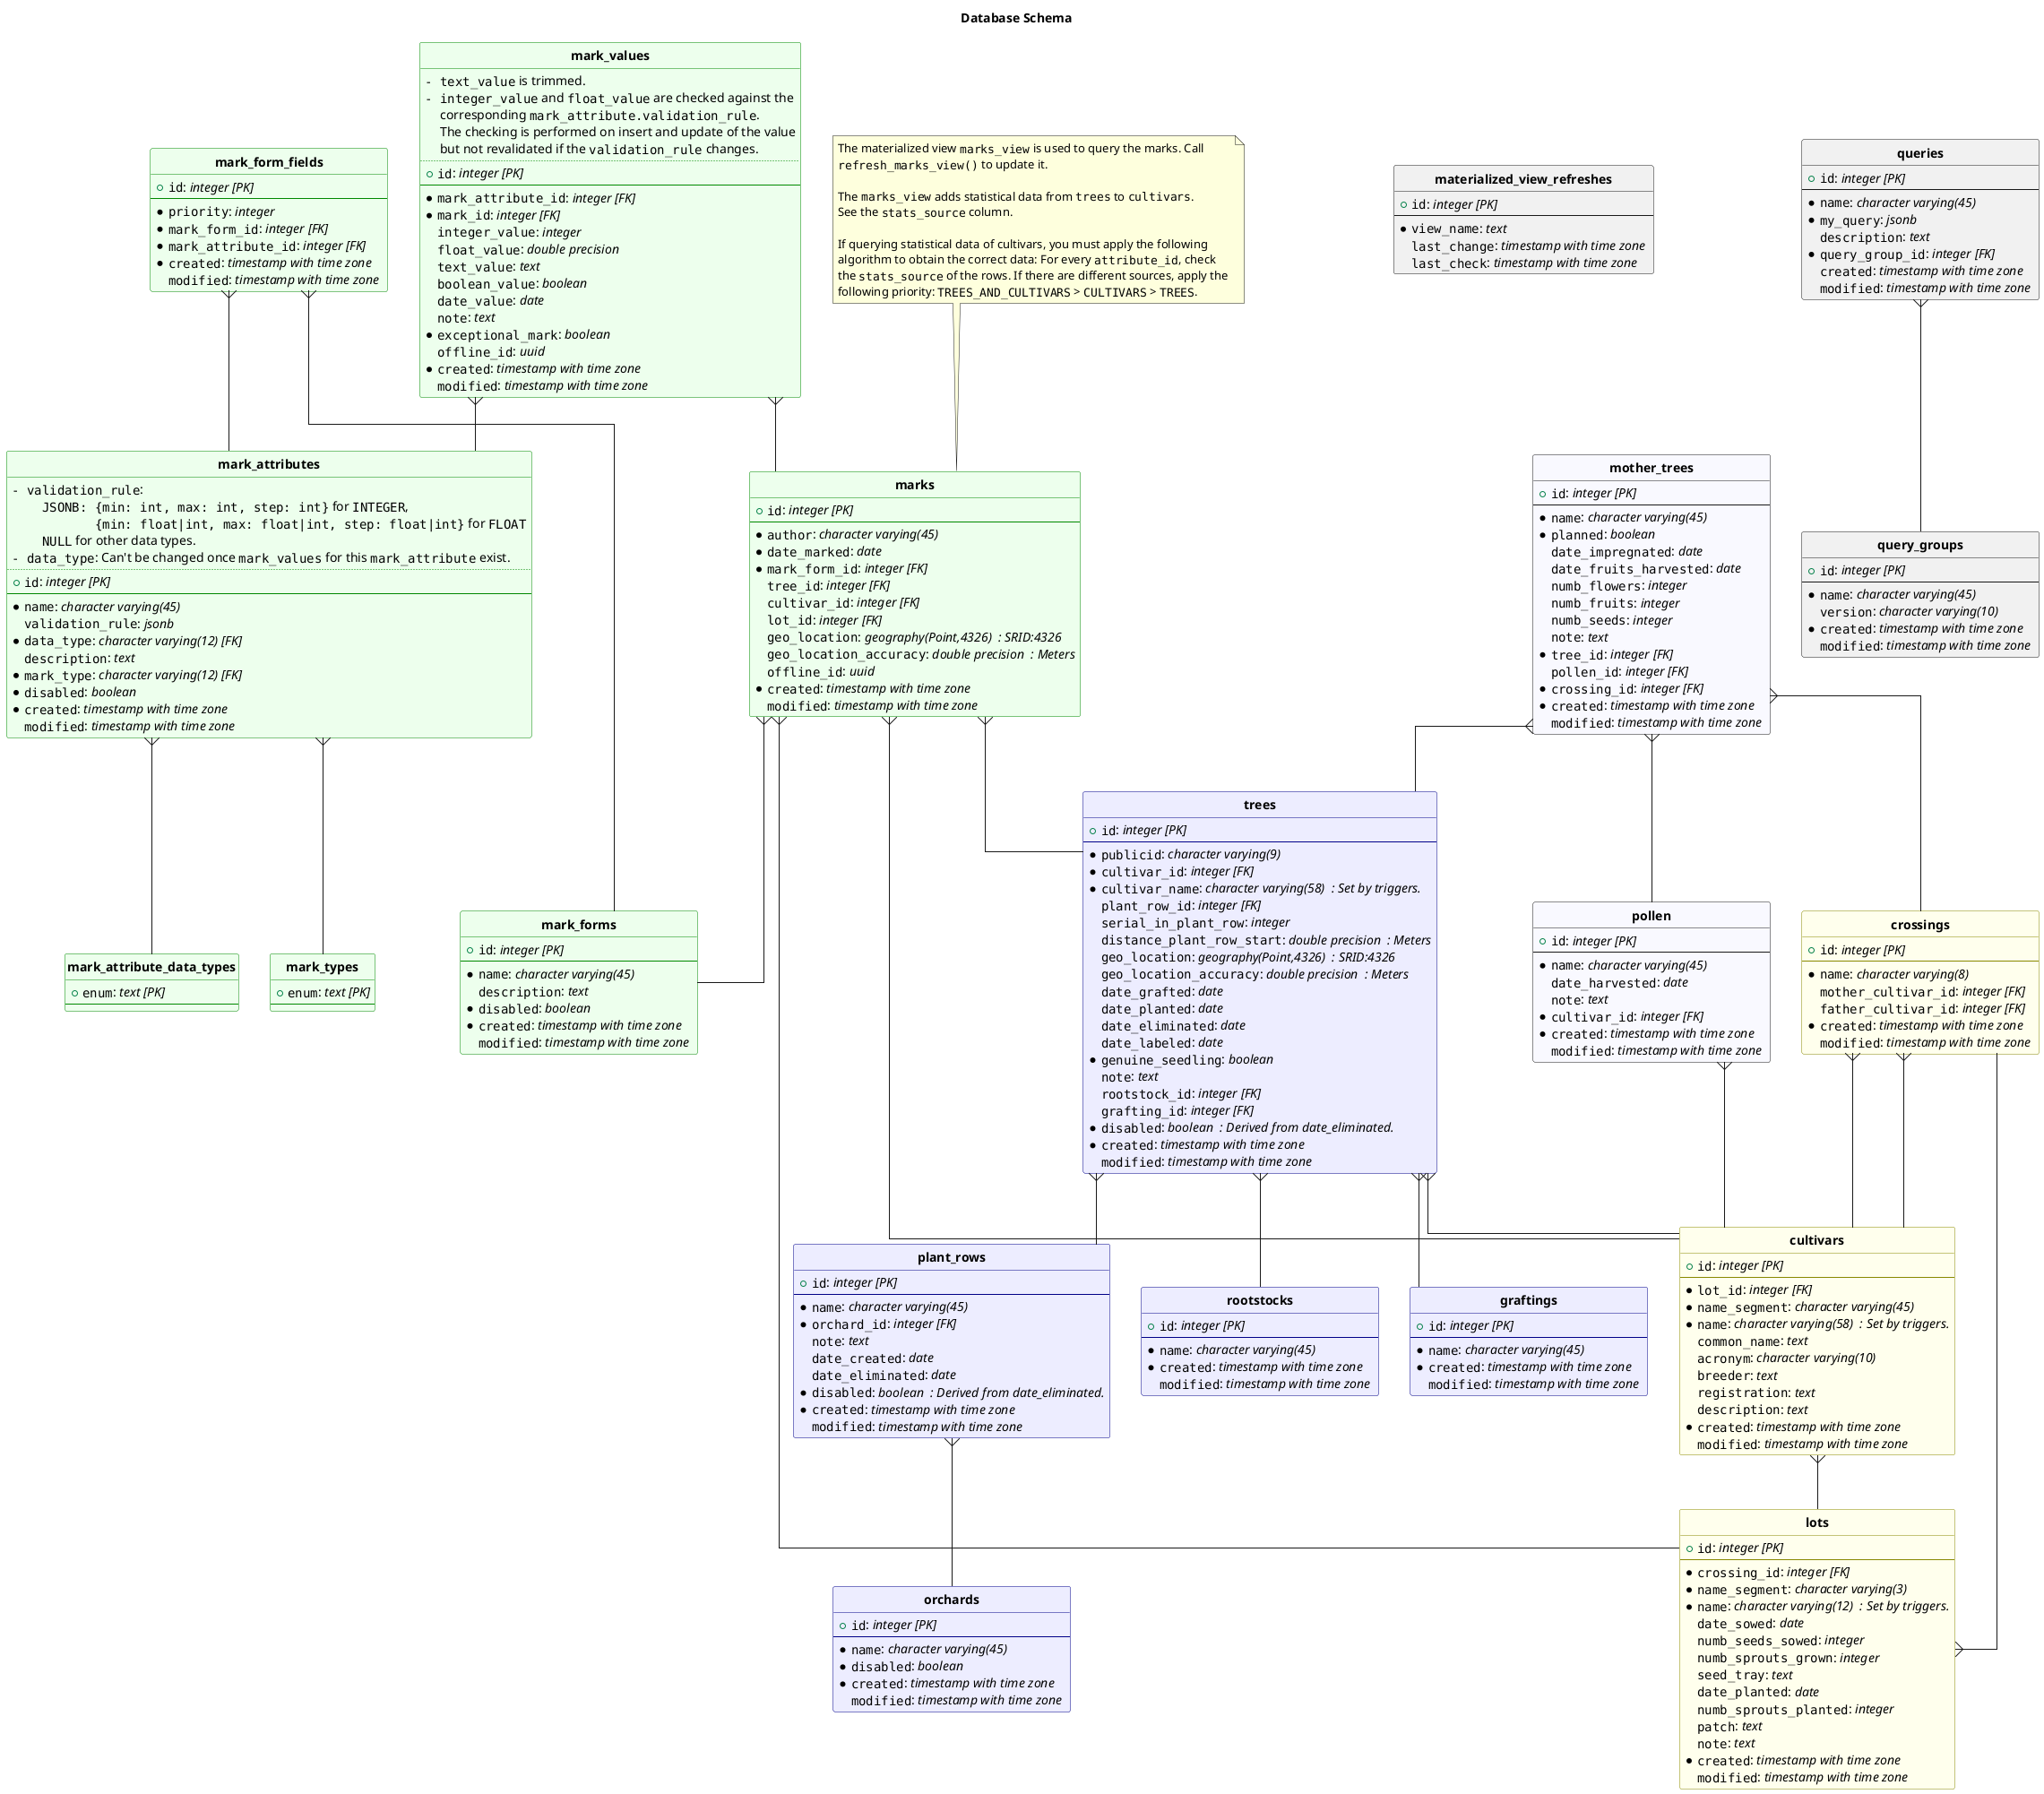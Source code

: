 @startuml
title Database Schema
hide circle
skinparam linetype ortho

entity "**crossings**" #ffff0012 ##888800 {
  + ""id"": //integer [PK]//
  --
  *""name"": //character varying(8) //
  ""mother_cultivar_id"": //integer [FK]//
  ""father_cultivar_id"": //integer [FK]//
  *""created"": //timestamp with time zone //
  ""modified"": //timestamp with time zone //
}

entity "**cultivars**" #ffff0012 ##888800 {
  + ""id"": //integer [PK]//
  --
  *""lot_id"": //integer [FK]//
  *""name_segment"": //character varying(45) //
  *""name"": //character varying(58)  : Set by triggers.//
  ""common_name"": //text //
  ""acronym"": //character varying(10) //
  ""breeder"": //text //
  ""registration"": //text //
  ""description"": //text //
  *""created"": //timestamp with time zone //
  ""modified"": //timestamp with time zone //
}

entity "**graftings**" #0000ff12 ##000088 {
  + ""id"": //integer [PK]//
  --
  *""name"": //character varying(45) //
  *""created"": //timestamp with time zone //
  ""modified"": //timestamp with time zone //
}

entity "**lots**" #ffff0012 ##888800 {
  + ""id"": //integer [PK]//
  --
  *""crossing_id"": //integer [FK]//
  *""name_segment"": //character varying(3) //
  *""name"": //character varying(12)  : Set by triggers.//
  ""date_sowed"": //date //
  ""numb_seeds_sowed"": //integer //
  ""numb_sprouts_grown"": //integer //
  ""seed_tray"": //text //
  ""date_planted"": //date //
  ""numb_sprouts_planted"": //integer //
  ""patch"": //text //
  ""note"": //text //
  *""created"": //timestamp with time zone //
  ""modified"": //timestamp with time zone //
}

entity "**mark_attribute_data_types**" #00ff0012 ##008800 {
  + ""enum"": //text [PK]//
  --
}

entity "**mark_attributes**" #00ff0012 ##008800 {
  ""- validation_rule"":\n""    JSONB: {min: int, max: int, step: int}"" for ""INTEGER"",\n""           {min: float|int, max: float|int, step: float|int}"" for ""FLOAT""\n""    NULL"" for other data types.\n""- data_type"": Can&#39;t be changed once ""mark_values"" for this ""mark_attribute"" exist.
  ..
  + ""id"": //integer [PK]//
  --
  *""name"": //character varying(45) //
  ""validation_rule"": //jsonb //
  *""data_type"": //character varying(12) [FK]//
  ""description"": //text //
  *""mark_type"": //character varying(12) [FK]//
  *""disabled"": //boolean //
  *""created"": //timestamp with time zone //
  ""modified"": //timestamp with time zone //
}

entity "**mark_form_fields**" #00ff0012 ##008800 {
  + ""id"": //integer [PK]//
  --
  *""priority"": //integer //
  *""mark_form_id"": //integer [FK]//
  *""mark_attribute_id"": //integer [FK]//
  *""created"": //timestamp with time zone //
  ""modified"": //timestamp with time zone //
}

entity "**mark_forms**" #00ff0012 ##008800 {
  + ""id"": //integer [PK]//
  --
  *""name"": //character varying(45) //
  ""description"": //text //
  *""disabled"": //boolean //
  *""created"": //timestamp with time zone //
  ""modified"": //timestamp with time zone //
}

entity "**mark_types**" #00ff0012 ##008800 {
  + ""enum"": //text [PK]//
  --
}

entity "**mark_values**" #00ff0012 ##008800 {
  ""- text_value"" is trimmed.\n""- integer_value"" and ""float_value"" are checked against the\n""  ""corresponding ""mark_attribute.validation_rule"".\n""  ""The checking is performed on insert and update of the value\n""  ""but not revalidated if the ""validation_rule"" changes.
  ..
  + ""id"": //integer [PK]//
  --
  *""mark_attribute_id"": //integer [FK]//
  *""mark_id"": //integer [FK]//
  ""integer_value"": //integer //
  ""float_value"": //double precision //
  ""text_value"": //text //
  ""boolean_value"": //boolean //
  ""date_value"": //date //
  ""note"": //text //
  *""exceptional_mark"": //boolean //
  ""offline_id"": //uuid //
  *""created"": //timestamp with time zone //
  ""modified"": //timestamp with time zone //
}

entity "**marks**" #00ff0012 ##008800 {
  + ""id"": //integer [PK]//
  --
  *""author"": //character varying(45) //
  *""date_marked"": //date //
  *""mark_form_id"": //integer [FK]//
  ""tree_id"": //integer [FK]//
  ""cultivar_id"": //integer [FK]//
  ""lot_id"": //integer [FK]//
  ""geo_location"": //geography(Point,4326)  : SRID:4326//
  ""geo_location_accuracy"": //double precision  : Meters//
  ""offline_id"": //uuid //
  *""created"": //timestamp with time zone //
  ""modified"": //timestamp with time zone //
}

entity "**materialized_view_refreshes**" {
  + ""id"": //integer [PK]//
  --
  *""view_name"": //text //
  ""last_change"": //timestamp with time zone //
  ""last_check"": //timestamp with time zone //
}

entity "**mother_trees**" #0000ff06 {
  + ""id"": //integer [PK]//
  --
  *""name"": //character varying(45) //
  *""planned"": //boolean //
  ""date_impregnated"": //date //
  ""date_fruits_harvested"": //date //
  ""numb_flowers"": //integer //
  ""numb_fruits"": //integer //
  ""numb_seeds"": //integer //
  ""note"": //text //
  *""tree_id"": //integer [FK]//
  ""pollen_id"": //integer [FK]//
  *""crossing_id"": //integer [FK]//
  *""created"": //timestamp with time zone //
  ""modified"": //timestamp with time zone //
}

entity "**orchards**" #0000ff12 ##000088 {
  + ""id"": //integer [PK]//
  --
  *""name"": //character varying(45) //
  *""disabled"": //boolean //
  *""created"": //timestamp with time zone //
  ""modified"": //timestamp with time zone //
}

entity "**plant_rows**" #0000ff12 ##000088 {
  + ""id"": //integer [PK]//
  --
  *""name"": //character varying(45) //
  *""orchard_id"": //integer [FK]//
  ""note"": //text //
  ""date_created"": //date //
  ""date_eliminated"": //date //
  *""disabled"": //boolean  : Derived from date_eliminated.//
  *""created"": //timestamp with time zone //
  ""modified"": //timestamp with time zone //
}

entity "**pollen**" #0000ff06 {
  + ""id"": //integer [PK]//
  --
  *""name"": //character varying(45) //
  ""date_harvested"": //date //
  ""note"": //text //
  *""cultivar_id"": //integer [FK]//
  *""created"": //timestamp with time zone //
  ""modified"": //timestamp with time zone //
}

entity "**queries**" {
  + ""id"": //integer [PK]//
  --
  *""name"": //character varying(45) //
  *""my_query"": //jsonb //
  ""description"": //text //
  *""query_group_id"": //integer [FK]//
  ""created"": //timestamp with time zone //
  ""modified"": //timestamp with time zone //
}

entity "**query_groups**" {
  + ""id"": //integer [PK]//
  --
  *""name"": //character varying(45) //
  ""version"": //character varying(10) //
  *""created"": //timestamp with time zone //
  ""modified"": //timestamp with time zone //
}

entity "**rootstocks**" #0000ff12 ##000088 {
  + ""id"": //integer [PK]//
  --
  *""name"": //character varying(45) //
  *""created"": //timestamp with time zone //
  ""modified"": //timestamp with time zone //
}

entity "**trees**" #0000ff12 ##000088 {
  + ""id"": //integer [PK]//
  --
  *""publicid"": //character varying(9) //
  *""cultivar_id"": //integer [FK]//
  *""cultivar_name"": //character varying(58)  : Set by triggers.//
  ""plant_row_id"": //integer [FK]//
  ""serial_in_plant_row"": //integer //
  ""distance_plant_row_start"": //double precision  : Meters//
  ""geo_location"": //geography(Point,4326)  : SRID:4326//
  ""geo_location_accuracy"": //double precision  : Meters//
  ""date_grafted"": //date //
  ""date_planted"": //date //
  ""date_eliminated"": //date //
  ""date_labeled"": //date //
  *""genuine_seedling"": //boolean //
  ""note"": //text //
  ""rootstock_id"": //integer [FK]//
  ""grafting_id"": //integer [FK]//
  *""disabled"": //boolean  : Derived from date_eliminated.//
  *""created"": //timestamp with time zone //
  ""modified"": //timestamp with time zone //
}

"**crossings**"   }--  "**cultivars**"

"**crossings**"   }--  "**cultivars**"

"**cultivars**"   }--  "**lots**"

"**lots**"   }--  "**crossings**"

"**mark_attributes**"   }--  "**mark_attribute_data_types**"

"**mark_attributes**"   }--  "**mark_types**"

"**mark_form_fields**"   }--  "**mark_attributes**"

"**mark_form_fields**"   }--  "**mark_forms**"

"**mark_values**"   }--  "**mark_attributes**"

"**mark_values**"   }--  "**marks**"

"**marks**"   }--  "**cultivars**"

"**marks**"   }--  "**lots**"

"**marks**"   }--  "**mark_forms**"

"**marks**"   }--  "**trees**"

"**mother_trees**"   }--  "**crossings**"

"**mother_trees**"   }--  "**pollen**"

"**mother_trees**"   }--  "**trees**"

"**plant_rows**"   }--  "**orchards**"

"**pollen**"   }--  "**cultivars**"

"**queries**"   }--  "**query_groups**"

"**trees**"   }--  "**cultivars**"

"**trees**"   }--  "**graftings**"

"**trees**"   }--  "**plant_rows**"

"**trees**"   }--  "**rootstocks**"

note top of "**marks**"
  The materialized view ""marks_view"" is used to query the marks. Call 
  ""refresh_marks_view()"" to update it.

  The ""marks_view"" adds statistical data from ""trees"" to ""cultivars"".
  See the ""stats_source"" column. 
  
  If querying statistical data of cultivars, you must apply the following 
  algorithm to obtain the correct data: For every ""attribute_id"", check 
  the ""stats_source"" of the rows. If there are different sources, apply the 
  following priority: ""TREES_AND_CULTIVARS"" > ""CULTIVARS"" > ""TREES"".
end note

@enduml
